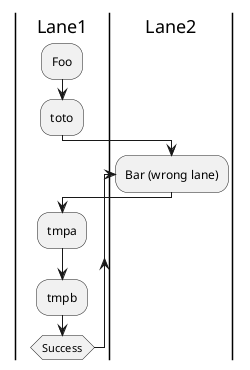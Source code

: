 {
  "sha1": "r80wl3e7ct57e9r14blanwp0xejj2xk",
  "insertion": {
    "when": "2024-08-28T16:43:33.568Z",
    "url": "https://github.com/plantuml/plantuml/issues/1874",
    "user": "plantuml@gmail.com"
  }
}
@startuml
|Lane1|
:Foo;
|Lane1|
:toto;
|Lane2|
repeat :Bar (wrong lane);
|Lane1|
:tmpa;
|Lane1|
:tmpb;
repeat while (Success)
@enduml
